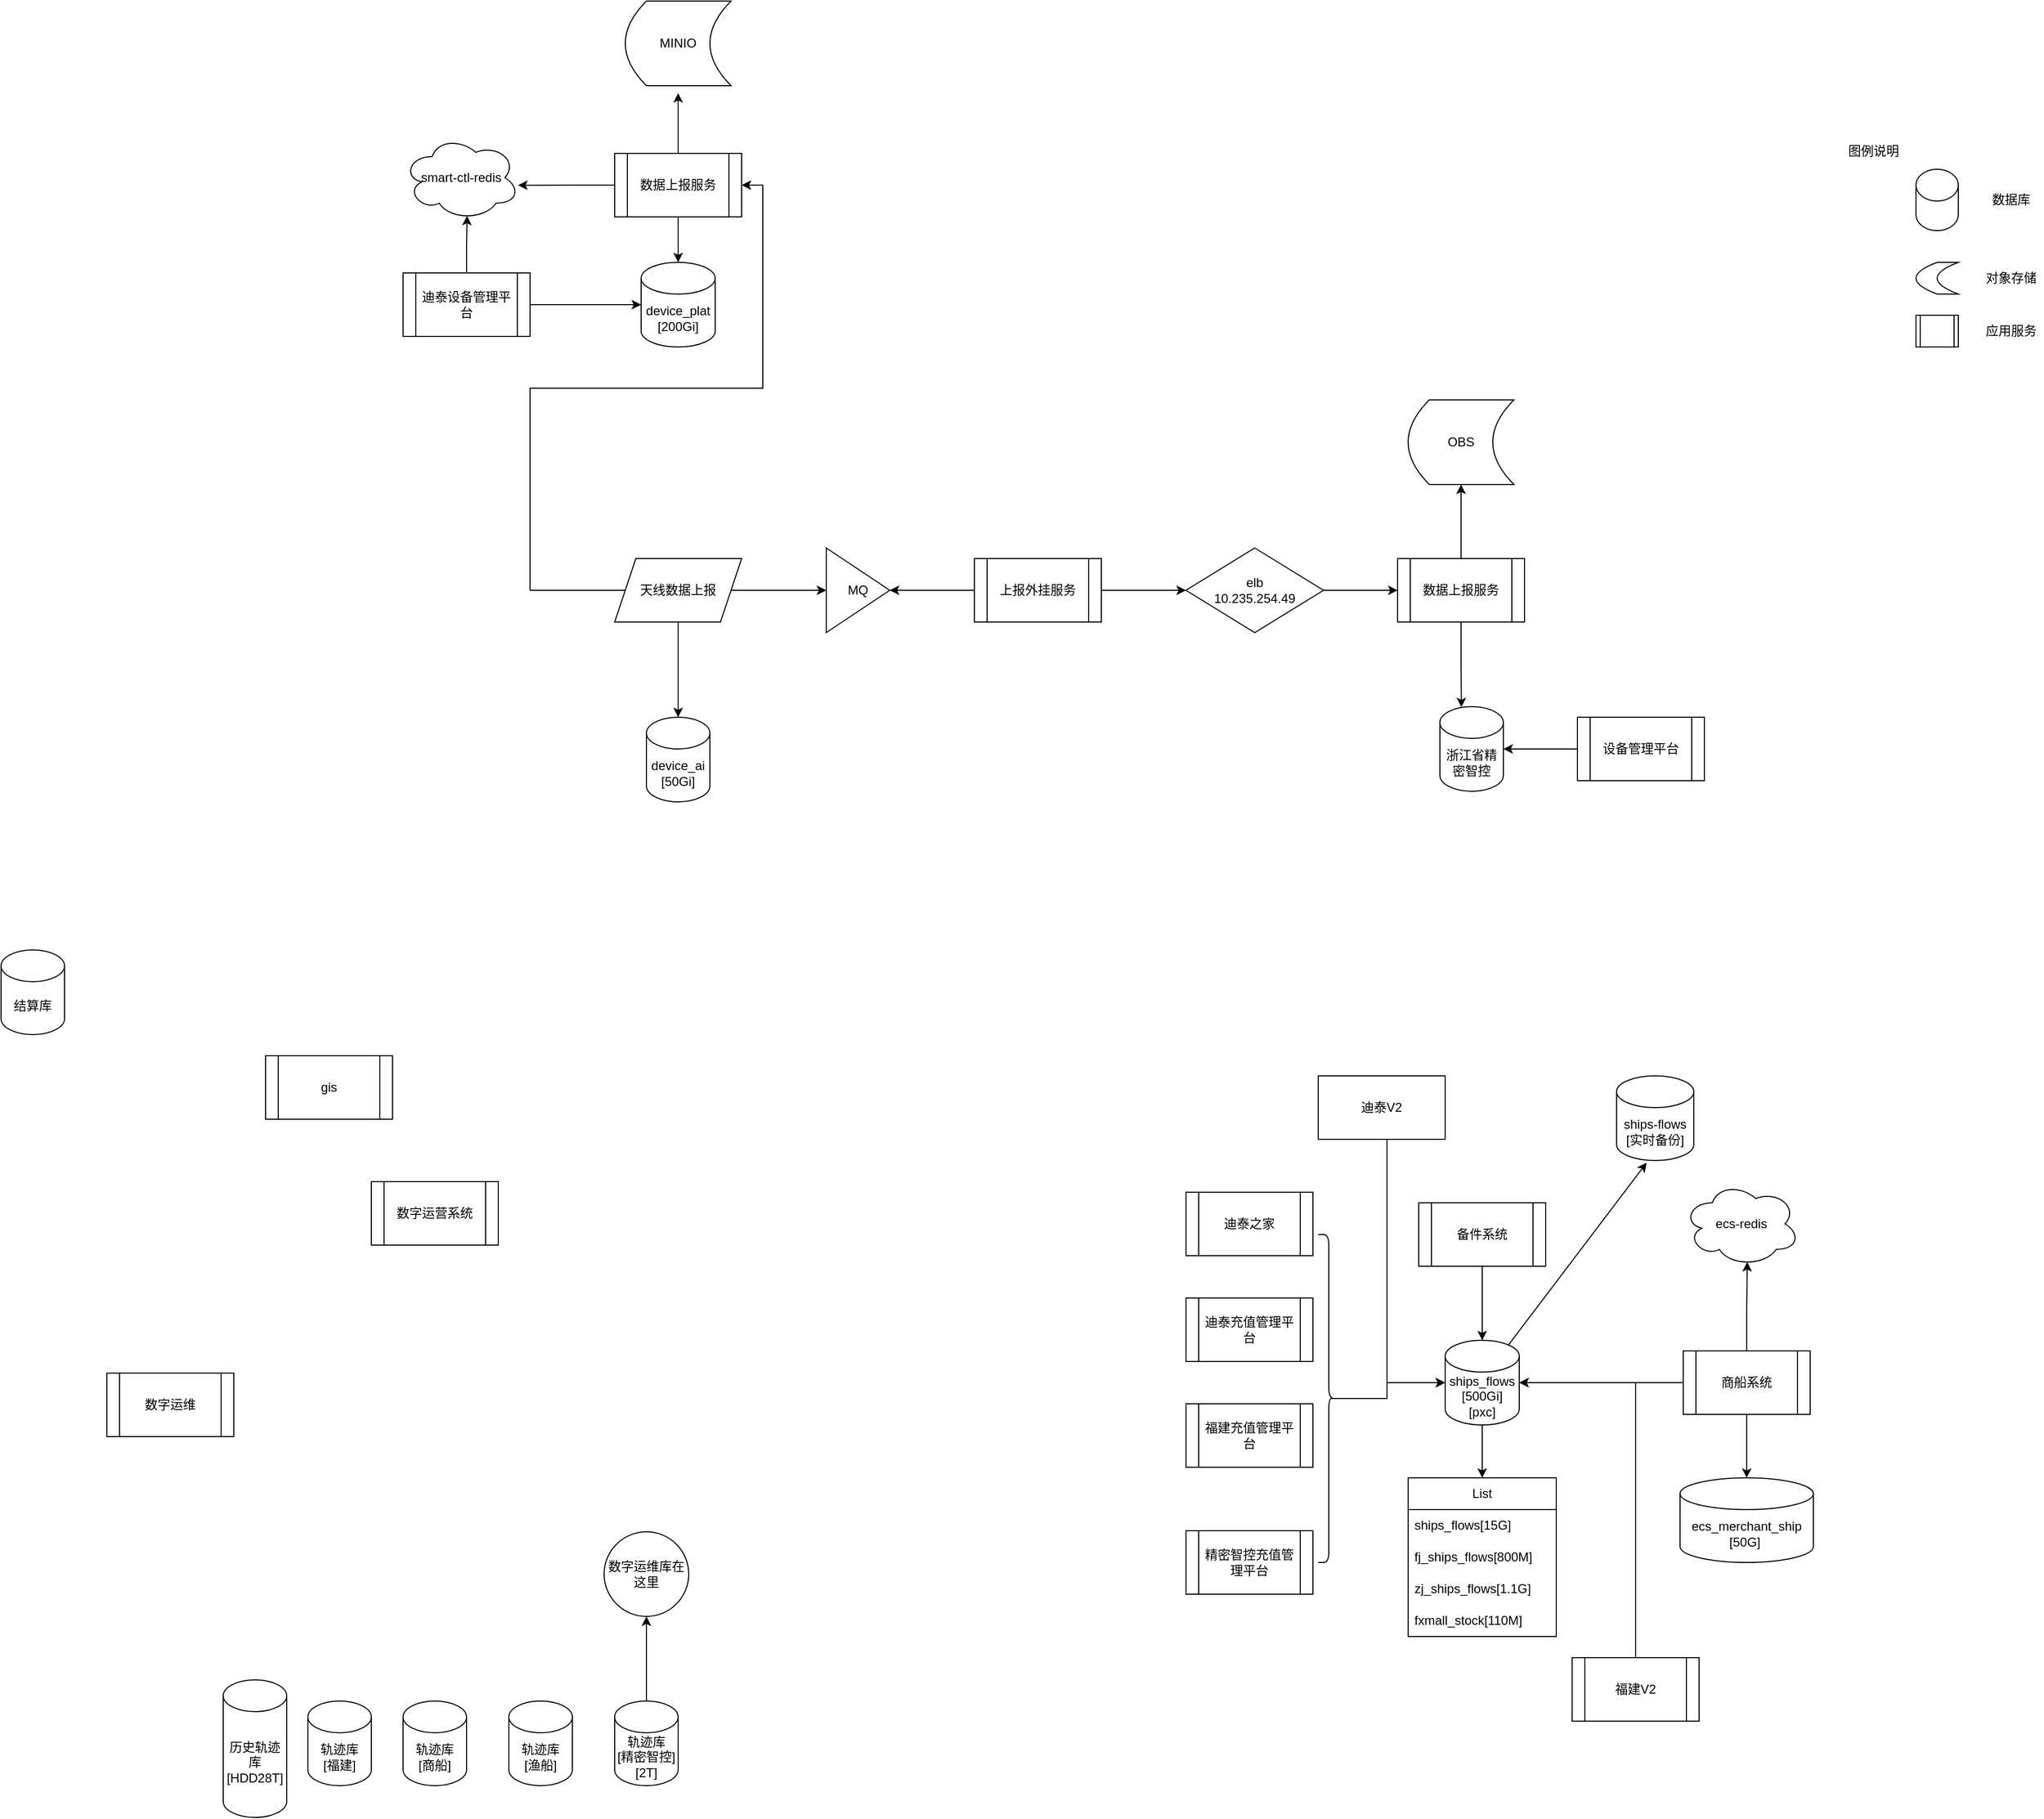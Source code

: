 <mxfile version="21.7.4" type="github">
  <diagram id="1JJ-UvxjRfw-XplDersZ" name="Page-1">
    <mxGraphModel dx="2066" dy="3066" grid="1" gridSize="10" guides="1" tooltips="1" connect="1" arrows="1" fold="1" page="1" pageScale="1" pageWidth="1169" pageHeight="827" math="0" shadow="0">
      <root>
        <mxCell id="0" />
        <mxCell id="1" parent="0" />
        <mxCell id="yJ9xiVmko6FUMowYA85W-11" style="edgeStyle=orthogonalEdgeStyle;rounded=0;orthogonalLoop=1;jettySize=auto;html=1;entryX=0.5;entryY=0;entryDx=0;entryDy=0;" parent="1" source="yJ9xiVmko6FUMowYA85W-1" target="yJ9xiVmko6FUMowYA85W-4" edge="1">
          <mxGeometry relative="1" as="geometry" />
        </mxCell>
        <mxCell id="yJ9xiVmko6FUMowYA85W-1" value="ships_flows&lt;br&gt;[500Gi]&lt;br&gt;[pxc]" style="shape=cylinder3;whiteSpace=wrap;html=1;boundedLbl=1;backgroundOutline=1;size=15;" parent="1" vertex="1">
          <mxGeometry x="1475" y="359" width="70" height="80" as="geometry" />
        </mxCell>
        <mxCell id="yJ9xiVmko6FUMowYA85W-2" value="ecs_merchant_ship&lt;div&gt;[50G]&amp;nbsp;&lt;/div&gt;" style="shape=cylinder3;whiteSpace=wrap;html=1;boundedLbl=1;backgroundOutline=1;size=15;" parent="1" vertex="1">
          <mxGeometry x="1697" y="489" width="126" height="80" as="geometry" />
        </mxCell>
        <mxCell id="yJ9xiVmko6FUMowYA85W-3" value="device_ai&lt;br&gt;[50Gi]" style="shape=cylinder3;whiteSpace=wrap;html=1;boundedLbl=1;backgroundOutline=1;size=15;" parent="1" vertex="1">
          <mxGeometry x="720" y="-230" width="60" height="80" as="geometry" />
        </mxCell>
        <mxCell id="yJ9xiVmko6FUMowYA85W-4" value="List" style="swimlane;fontStyle=0;childLayout=stackLayout;horizontal=1;startSize=30;horizontalStack=0;resizeParent=1;resizeParentMax=0;resizeLast=0;collapsible=1;marginBottom=0;whiteSpace=wrap;html=1;" parent="1" vertex="1">
          <mxGeometry x="1440" y="489" width="140" height="150" as="geometry">
            <mxRectangle x="1080" y="500" width="60" height="30" as="alternateBounds" />
          </mxGeometry>
        </mxCell>
        <mxCell id="yJ9xiVmko6FUMowYA85W-5" value="ships_flows[15G]" style="text;strokeColor=none;fillColor=none;align=left;verticalAlign=middle;spacingLeft=4;spacingRight=4;overflow=hidden;points=[[0,0.5],[1,0.5]];portConstraint=eastwest;rotatable=0;whiteSpace=wrap;html=1;" parent="yJ9xiVmko6FUMowYA85W-4" vertex="1">
          <mxGeometry y="30" width="140" height="30" as="geometry" />
        </mxCell>
        <mxCell id="yJ9xiVmko6FUMowYA85W-28" value="fj_ships_flows[800M]" style="text;strokeColor=none;fillColor=none;align=left;verticalAlign=middle;spacingLeft=4;spacingRight=4;overflow=hidden;points=[[0,0.5],[1,0.5]];portConstraint=eastwest;rotatable=0;whiteSpace=wrap;html=1;" parent="yJ9xiVmko6FUMowYA85W-4" vertex="1">
          <mxGeometry y="60" width="140" height="30" as="geometry" />
        </mxCell>
        <mxCell id="yJ9xiVmko6FUMowYA85W-6" value="zj_ships_flows[1.1G]" style="text;strokeColor=none;fillColor=none;align=left;verticalAlign=middle;spacingLeft=4;spacingRight=4;overflow=hidden;points=[[0,0.5],[1,0.5]];portConstraint=eastwest;rotatable=0;whiteSpace=wrap;html=1;" parent="yJ9xiVmko6FUMowYA85W-4" vertex="1">
          <mxGeometry y="90" width="140" height="30" as="geometry" />
        </mxCell>
        <mxCell id="yJ9xiVmko6FUMowYA85W-74" value="fxmall_stock[110M]" style="text;strokeColor=none;fillColor=none;align=left;verticalAlign=middle;spacingLeft=4;spacingRight=4;overflow=hidden;points=[[0,0.5],[1,0.5]];portConstraint=eastwest;rotatable=0;whiteSpace=wrap;html=1;" parent="yJ9xiVmko6FUMowYA85W-4" vertex="1">
          <mxGeometry y="120" width="140" height="30" as="geometry" />
        </mxCell>
        <mxCell id="yJ9xiVmko6FUMowYA85W-12" value="device_plat&lt;br&gt;[200Gi]" style="shape=cylinder3;whiteSpace=wrap;html=1;boundedLbl=1;backgroundOutline=1;size=15;" parent="1" vertex="1">
          <mxGeometry x="715" y="-660" width="70" height="80" as="geometry" />
        </mxCell>
        <mxCell id="yJ9xiVmko6FUMowYA85W-18" value="gis" style="shape=process;whiteSpace=wrap;html=1;backgroundOutline=1;" parent="1" vertex="1">
          <mxGeometry x="360" y="90" width="120" height="60" as="geometry" />
        </mxCell>
        <mxCell id="yJ9xiVmko6FUMowYA85W-41" style="edgeStyle=orthogonalEdgeStyle;rounded=0;orthogonalLoop=1;jettySize=auto;html=1;entryX=0.55;entryY=0.95;entryDx=0;entryDy=0;entryPerimeter=0;" parent="1" source="yJ9xiVmko6FUMowYA85W-19" target="yJ9xiVmko6FUMowYA85W-40" edge="1">
          <mxGeometry relative="1" as="geometry" />
        </mxCell>
        <mxCell id="yJ9xiVmko6FUMowYA85W-71" value="" style="edgeStyle=orthogonalEdgeStyle;rounded=0;orthogonalLoop=1;jettySize=auto;html=1;" parent="1" source="yJ9xiVmko6FUMowYA85W-19" target="yJ9xiVmko6FUMowYA85W-2" edge="1">
          <mxGeometry relative="1" as="geometry" />
        </mxCell>
        <mxCell id="yJ9xiVmko6FUMowYA85W-72" style="edgeStyle=orthogonalEdgeStyle;rounded=0;orthogonalLoop=1;jettySize=auto;html=1;exitX=0;exitY=0.5;exitDx=0;exitDy=0;entryX=1;entryY=0.5;entryDx=0;entryDy=0;entryPerimeter=0;" parent="1" source="yJ9xiVmko6FUMowYA85W-19" target="yJ9xiVmko6FUMowYA85W-1" edge="1">
          <mxGeometry relative="1" as="geometry" />
        </mxCell>
        <mxCell id="yJ9xiVmko6FUMowYA85W-19" value="商船系统" style="shape=process;whiteSpace=wrap;html=1;backgroundOutline=1;" parent="1" vertex="1">
          <mxGeometry x="1700" y="369" width="120" height="60" as="geometry" />
        </mxCell>
        <mxCell id="yJ9xiVmko6FUMowYA85W-75" value="" style="edgeStyle=orthogonalEdgeStyle;rounded=0;orthogonalLoop=1;jettySize=auto;html=1;" parent="1" source="yJ9xiVmko6FUMowYA85W-20" target="yJ9xiVmko6FUMowYA85W-1" edge="1">
          <mxGeometry relative="1" as="geometry" />
        </mxCell>
        <mxCell id="yJ9xiVmko6FUMowYA85W-20" value="备件系统" style="shape=process;whiteSpace=wrap;html=1;backgroundOutline=1;" parent="1" vertex="1">
          <mxGeometry x="1450" y="229" width="120" height="60" as="geometry" />
        </mxCell>
        <mxCell id="yJ9xiVmko6FUMowYA85W-21" value="轨迹库&lt;br&gt;[商船]" style="shape=cylinder3;whiteSpace=wrap;html=1;boundedLbl=1;backgroundOutline=1;size=15;" parent="1" vertex="1">
          <mxGeometry x="490" y="700" width="60" height="80" as="geometry" />
        </mxCell>
        <mxCell id="yJ9xiVmko6FUMowYA85W-22" value="轨迹库&lt;br&gt;[渔船]" style="shape=cylinder3;whiteSpace=wrap;html=1;boundedLbl=1;backgroundOutline=1;size=15;" parent="1" vertex="1">
          <mxGeometry x="590" y="700" width="60" height="80" as="geometry" />
        </mxCell>
        <mxCell id="yJ9xiVmko6FUMowYA85W-32" value="" style="edgeStyle=orthogonalEdgeStyle;rounded=0;orthogonalLoop=1;jettySize=auto;html=1;" parent="1" source="yJ9xiVmko6FUMowYA85W-29" target="yJ9xiVmko6FUMowYA85W-31" edge="1">
          <mxGeometry relative="1" as="geometry" />
        </mxCell>
        <mxCell id="yJ9xiVmko6FUMowYA85W-29" value="轨迹库&lt;br&gt;[精密智控]&lt;br&gt;[2T]" style="shape=cylinder3;whiteSpace=wrap;html=1;boundedLbl=1;backgroundOutline=1;size=15;" parent="1" vertex="1">
          <mxGeometry x="690" y="700" width="60" height="80" as="geometry" />
        </mxCell>
        <mxCell id="yJ9xiVmko6FUMowYA85W-30" value="数字运维" style="shape=process;whiteSpace=wrap;html=1;backgroundOutline=1;" parent="1" vertex="1">
          <mxGeometry x="210" y="390" width="120" height="60" as="geometry" />
        </mxCell>
        <mxCell id="yJ9xiVmko6FUMowYA85W-31" value="数字运维库在这里" style="ellipse;whiteSpace=wrap;html=1;" parent="1" vertex="1">
          <mxGeometry x="680" y="540" width="80" height="80" as="geometry" />
        </mxCell>
        <mxCell id="yJ9xiVmko6FUMowYA85W-36" value="数字运营系统" style="shape=process;whiteSpace=wrap;html=1;backgroundOutline=1;" parent="1" vertex="1">
          <mxGeometry x="460" y="209" width="120" height="60" as="geometry" />
        </mxCell>
        <mxCell id="yJ9xiVmko6FUMowYA85W-37" value="轨迹库&lt;br&gt;[福建]" style="shape=cylinder3;whiteSpace=wrap;html=1;boundedLbl=1;backgroundOutline=1;size=15;" parent="1" vertex="1">
          <mxGeometry x="400" y="700" width="60" height="80" as="geometry" />
        </mxCell>
        <mxCell id="yJ9xiVmko6FUMowYA85W-38" value="历史轨迹库&lt;br&gt;[HDD28T]&lt;br&gt;" style="shape=cylinder3;whiteSpace=wrap;html=1;boundedLbl=1;backgroundOutline=1;size=15;" parent="1" vertex="1">
          <mxGeometry x="320" y="680" width="60" height="130" as="geometry" />
        </mxCell>
        <mxCell id="yJ9xiVmko6FUMowYA85W-40" value="ecs-redis" style="ellipse;shape=cloud;whiteSpace=wrap;html=1;" parent="1" vertex="1">
          <mxGeometry x="1700" y="209" width="110" height="80" as="geometry" />
        </mxCell>
        <mxCell id="yJ9xiVmko6FUMowYA85W-45" style="edgeStyle=orthogonalEdgeStyle;rounded=0;orthogonalLoop=1;jettySize=auto;html=1;exitX=0;exitY=0.5;exitDx=0;exitDy=0;entryX=0.988;entryY=0.589;entryDx=0;entryDy=0;entryPerimeter=0;" parent="1" source="yJ9xiVmko6FUMowYA85W-42" target="yJ9xiVmko6FUMowYA85W-43" edge="1">
          <mxGeometry relative="1" as="geometry" />
        </mxCell>
        <mxCell id="yJ9xiVmko6FUMowYA85W-48" style="edgeStyle=orthogonalEdgeStyle;rounded=0;orthogonalLoop=1;jettySize=auto;html=1;" parent="1" source="yJ9xiVmko6FUMowYA85W-42" target="yJ9xiVmko6FUMowYA85W-12" edge="1">
          <mxGeometry relative="1" as="geometry" />
        </mxCell>
        <mxCell id="yJ9xiVmko6FUMowYA85W-70" style="edgeStyle=orthogonalEdgeStyle;rounded=0;orthogonalLoop=1;jettySize=auto;html=1;entryX=0.5;entryY=1.087;entryDx=0;entryDy=0;entryPerimeter=0;" parent="1" source="yJ9xiVmko6FUMowYA85W-42" target="yJ9xiVmko6FUMowYA85W-69" edge="1">
          <mxGeometry relative="1" as="geometry" />
        </mxCell>
        <mxCell id="yJ9xiVmko6FUMowYA85W-42" value="数据上报服务" style="shape=process;whiteSpace=wrap;html=1;backgroundOutline=1;" parent="1" vertex="1">
          <mxGeometry x="690" y="-763" width="120" height="60" as="geometry" />
        </mxCell>
        <mxCell id="yJ9xiVmko6FUMowYA85W-43" value="smart-ctl-redis" style="ellipse;shape=cloud;whiteSpace=wrap;html=1;" parent="1" vertex="1">
          <mxGeometry x="490" y="-780" width="110" height="80" as="geometry" />
        </mxCell>
        <mxCell id="yJ9xiVmko6FUMowYA85W-46" style="edgeStyle=orthogonalEdgeStyle;rounded=0;orthogonalLoop=1;jettySize=auto;html=1;exitX=0.5;exitY=0;exitDx=0;exitDy=0;entryX=0.55;entryY=0.95;entryDx=0;entryDy=0;entryPerimeter=0;" parent="1" source="yJ9xiVmko6FUMowYA85W-44" target="yJ9xiVmko6FUMowYA85W-43" edge="1">
          <mxGeometry relative="1" as="geometry" />
        </mxCell>
        <mxCell id="yJ9xiVmko6FUMowYA85W-49" style="edgeStyle=orthogonalEdgeStyle;rounded=0;orthogonalLoop=1;jettySize=auto;html=1;exitX=1;exitY=0.5;exitDx=0;exitDy=0;entryX=0;entryY=0.5;entryDx=0;entryDy=0;entryPerimeter=0;" parent="1" source="yJ9xiVmko6FUMowYA85W-44" target="yJ9xiVmko6FUMowYA85W-12" edge="1">
          <mxGeometry relative="1" as="geometry" />
        </mxCell>
        <mxCell id="yJ9xiVmko6FUMowYA85W-44" value="迪泰设备管理平台" style="shape=process;whiteSpace=wrap;html=1;backgroundOutline=1;" parent="1" vertex="1">
          <mxGeometry x="490" y="-650" width="120" height="60" as="geometry" />
        </mxCell>
        <mxCell id="yJ9xiVmko6FUMowYA85W-50" value="浙江省精密智控" style="shape=cylinder3;whiteSpace=wrap;html=1;boundedLbl=1;backgroundOutline=1;size=15;" parent="1" vertex="1">
          <mxGeometry x="1470" y="-240" width="60" height="80" as="geometry" />
        </mxCell>
        <mxCell id="yJ9xiVmko6FUMowYA85W-55" style="edgeStyle=orthogonalEdgeStyle;rounded=0;orthogonalLoop=1;jettySize=auto;html=1;entryX=0.339;entryY=0.007;entryDx=0;entryDy=0;entryPerimeter=0;" parent="1" source="yJ9xiVmko6FUMowYA85W-51" target="yJ9xiVmko6FUMowYA85W-50" edge="1">
          <mxGeometry relative="1" as="geometry" />
        </mxCell>
        <mxCell id="yJ9xiVmko6FUMowYA85W-68" style="edgeStyle=orthogonalEdgeStyle;rounded=0;orthogonalLoop=1;jettySize=auto;html=1;entryX=0.5;entryY=1;entryDx=0;entryDy=0;" parent="1" source="yJ9xiVmko6FUMowYA85W-51" target="yJ9xiVmko6FUMowYA85W-67" edge="1">
          <mxGeometry relative="1" as="geometry" />
        </mxCell>
        <mxCell id="yJ9xiVmko6FUMowYA85W-51" value="数据上报服务" style="shape=process;whiteSpace=wrap;html=1;backgroundOutline=1;" parent="1" vertex="1">
          <mxGeometry x="1430" y="-380" width="120" height="60" as="geometry" />
        </mxCell>
        <mxCell id="yJ9xiVmko6FUMowYA85W-56" style="edgeStyle=orthogonalEdgeStyle;rounded=0;orthogonalLoop=1;jettySize=auto;html=1;entryX=1;entryY=0.5;entryDx=0;entryDy=0;entryPerimeter=0;" parent="1" source="yJ9xiVmko6FUMowYA85W-52" target="yJ9xiVmko6FUMowYA85W-50" edge="1">
          <mxGeometry relative="1" as="geometry" />
        </mxCell>
        <mxCell id="yJ9xiVmko6FUMowYA85W-52" value="设备管理平台" style="shape=process;whiteSpace=wrap;html=1;backgroundOutline=1;" parent="1" vertex="1">
          <mxGeometry x="1600" y="-230" width="120" height="60" as="geometry" />
        </mxCell>
        <mxCell id="yJ9xiVmko6FUMowYA85W-54" style="edgeStyle=orthogonalEdgeStyle;rounded=0;orthogonalLoop=1;jettySize=auto;html=1;entryX=0;entryY=0.5;entryDx=0;entryDy=0;" parent="1" source="yJ9xiVmko6FUMowYA85W-53" target="yJ9xiVmko6FUMowYA85W-51" edge="1">
          <mxGeometry relative="1" as="geometry" />
        </mxCell>
        <mxCell id="yJ9xiVmko6FUMowYA85W-53" value="elb&lt;br&gt;10.235.254.49" style="rhombus;whiteSpace=wrap;html=1;" parent="1" vertex="1">
          <mxGeometry x="1230" y="-390" width="130" height="80" as="geometry" />
        </mxCell>
        <mxCell id="yJ9xiVmko6FUMowYA85W-63" value="" style="edgeStyle=orthogonalEdgeStyle;rounded=0;orthogonalLoop=1;jettySize=auto;html=1;" parent="1" source="yJ9xiVmko6FUMowYA85W-57" target="yJ9xiVmko6FUMowYA85W-58" edge="1">
          <mxGeometry relative="1" as="geometry" />
        </mxCell>
        <mxCell id="yJ9xiVmko6FUMowYA85W-65" value="" style="edgeStyle=orthogonalEdgeStyle;rounded=0;orthogonalLoop=1;jettySize=auto;html=1;" parent="1" source="yJ9xiVmko6FUMowYA85W-57" target="yJ9xiVmko6FUMowYA85W-42" edge="1">
          <mxGeometry relative="1" as="geometry">
            <Array as="points">
              <mxPoint x="610" y="-350" />
              <mxPoint x="610" y="-541" />
              <mxPoint x="830" y="-541" />
              <mxPoint x="830" y="-733" />
            </Array>
          </mxGeometry>
        </mxCell>
        <mxCell id="yJ9xiVmko6FUMowYA85W-66" style="edgeStyle=orthogonalEdgeStyle;rounded=0;orthogonalLoop=1;jettySize=auto;html=1;exitX=0.5;exitY=1;exitDx=0;exitDy=0;entryX=0.5;entryY=0;entryDx=0;entryDy=0;entryPerimeter=0;" parent="1" source="yJ9xiVmko6FUMowYA85W-57" target="yJ9xiVmko6FUMowYA85W-3" edge="1">
          <mxGeometry relative="1" as="geometry" />
        </mxCell>
        <mxCell id="yJ9xiVmko6FUMowYA85W-57" value="天线数据上报" style="shape=parallelogram;perimeter=parallelogramPerimeter;whiteSpace=wrap;html=1;fixedSize=1;" parent="1" vertex="1">
          <mxGeometry x="690" y="-380" width="120" height="60" as="geometry" />
        </mxCell>
        <mxCell id="yJ9xiVmko6FUMowYA85W-58" value="MQ" style="triangle;whiteSpace=wrap;html=1;" parent="1" vertex="1">
          <mxGeometry x="890" y="-390" width="60" height="80" as="geometry" />
        </mxCell>
        <mxCell id="yJ9xiVmko6FUMowYA85W-61" value="" style="edgeStyle=orthogonalEdgeStyle;rounded=0;orthogonalLoop=1;jettySize=auto;html=1;" parent="1" source="yJ9xiVmko6FUMowYA85W-59" target="yJ9xiVmko6FUMowYA85W-58" edge="1">
          <mxGeometry relative="1" as="geometry" />
        </mxCell>
        <mxCell id="yJ9xiVmko6FUMowYA85W-64" value="" style="edgeStyle=orthogonalEdgeStyle;rounded=0;orthogonalLoop=1;jettySize=auto;html=1;" parent="1" source="yJ9xiVmko6FUMowYA85W-59" target="yJ9xiVmko6FUMowYA85W-53" edge="1">
          <mxGeometry relative="1" as="geometry" />
        </mxCell>
        <mxCell id="yJ9xiVmko6FUMowYA85W-59" value="上报外挂服务" style="shape=process;whiteSpace=wrap;html=1;backgroundOutline=1;" parent="1" vertex="1">
          <mxGeometry x="1030" y="-380" width="120" height="60" as="geometry" />
        </mxCell>
        <mxCell id="yJ9xiVmko6FUMowYA85W-67" value="OBS" style="shape=dataStorage;whiteSpace=wrap;html=1;fixedSize=1;" parent="1" vertex="1">
          <mxGeometry x="1440" y="-530" width="100" height="80" as="geometry" />
        </mxCell>
        <mxCell id="yJ9xiVmko6FUMowYA85W-69" value="MINIO" style="shape=dataStorage;whiteSpace=wrap;html=1;fixedSize=1;" parent="1" vertex="1">
          <mxGeometry x="700" y="-907" width="100" height="80" as="geometry" />
        </mxCell>
        <mxCell id="yJ9xiVmko6FUMowYA85W-73" value="结算库" style="shape=cylinder3;whiteSpace=wrap;html=1;boundedLbl=1;backgroundOutline=1;size=15;" parent="1" vertex="1">
          <mxGeometry x="110" y="-10" width="60" height="80" as="geometry" />
        </mxCell>
        <mxCell id="yJ9xiVmko6FUMowYA85W-83" style="edgeStyle=orthogonalEdgeStyle;rounded=0;orthogonalLoop=1;jettySize=auto;html=1;exitX=0.1;exitY=0.5;exitDx=0;exitDy=0;exitPerimeter=0;entryX=0;entryY=0.5;entryDx=0;entryDy=0;entryPerimeter=0;" parent="1" source="yJ9xiVmko6FUMowYA85W-81" target="yJ9xiVmko6FUMowYA85W-1" edge="1">
          <mxGeometry relative="1" as="geometry">
            <Array as="points">
              <mxPoint x="1420" y="414" />
              <mxPoint x="1420" y="399" />
            </Array>
          </mxGeometry>
        </mxCell>
        <mxCell id="yJ9xiVmko6FUMowYA85W-85" value="" style="group" parent="1" vertex="1" connectable="0">
          <mxGeometry x="1230" y="219" width="145" height="380" as="geometry" />
        </mxCell>
        <mxCell id="yJ9xiVmko6FUMowYA85W-16" value="迪泰之家" style="shape=process;whiteSpace=wrap;html=1;backgroundOutline=1;" parent="yJ9xiVmko6FUMowYA85W-85" vertex="1">
          <mxGeometry width="120" height="60" as="geometry" />
        </mxCell>
        <mxCell id="yJ9xiVmko6FUMowYA85W-76" value="迪泰充值管理平台" style="shape=process;whiteSpace=wrap;html=1;backgroundOutline=1;container=0;" parent="yJ9xiVmko6FUMowYA85W-85" vertex="1">
          <mxGeometry y="100" width="120" height="60" as="geometry" />
        </mxCell>
        <mxCell id="yJ9xiVmko6FUMowYA85W-77" value="福建充值管理平台" style="shape=process;whiteSpace=wrap;html=1;backgroundOutline=1;container=0;" parent="yJ9xiVmko6FUMowYA85W-85" vertex="1">
          <mxGeometry y="200" width="120" height="60" as="geometry" />
        </mxCell>
        <mxCell id="yJ9xiVmko6FUMowYA85W-78" value="精密智控充值管理平台" style="shape=process;whiteSpace=wrap;html=1;backgroundOutline=1;container=0;" parent="yJ9xiVmko6FUMowYA85W-85" vertex="1">
          <mxGeometry y="320" width="120" height="60" as="geometry" />
        </mxCell>
        <mxCell id="yJ9xiVmko6FUMowYA85W-81" value="" style="shape=curlyBracket;whiteSpace=wrap;html=1;rounded=1;flipH=1;labelPosition=right;verticalLabelPosition=middle;align=left;verticalAlign=middle;container=0;" parent="yJ9xiVmko6FUMowYA85W-85" vertex="1">
          <mxGeometry x="125" y="40" width="20" height="310" as="geometry" />
        </mxCell>
        <mxCell id="yJ9xiVmko6FUMowYA85W-87" style="edgeStyle=orthogonalEdgeStyle;rounded=0;orthogonalLoop=1;jettySize=auto;html=1;" parent="1" source="yJ9xiVmko6FUMowYA85W-86" target="yJ9xiVmko6FUMowYA85W-1" edge="1">
          <mxGeometry relative="1" as="geometry">
            <Array as="points">
              <mxPoint x="1420" y="399" />
            </Array>
          </mxGeometry>
        </mxCell>
        <mxCell id="yJ9xiVmko6FUMowYA85W-86" value="迪泰V2" style="rounded=0;whiteSpace=wrap;html=1;" parent="1" vertex="1">
          <mxGeometry x="1355" y="109" width="120" height="60" as="geometry" />
        </mxCell>
        <mxCell id="yJ9xiVmko6FUMowYA85W-89" style="edgeStyle=orthogonalEdgeStyle;rounded=0;orthogonalLoop=1;jettySize=auto;html=1;exitX=0.5;exitY=0;exitDx=0;exitDy=0;entryX=1;entryY=0.5;entryDx=0;entryDy=0;entryPerimeter=0;" parent="1" source="yJ9xiVmko6FUMowYA85W-88" target="yJ9xiVmko6FUMowYA85W-1" edge="1">
          <mxGeometry relative="1" as="geometry" />
        </mxCell>
        <mxCell id="yJ9xiVmko6FUMowYA85W-88" value="福建V2" style="shape=process;whiteSpace=wrap;html=1;backgroundOutline=1;" parent="1" vertex="1">
          <mxGeometry x="1595" y="659" width="120" height="60" as="geometry" />
        </mxCell>
        <mxCell id="yJ9xiVmko6FUMowYA85W-92" value="图例说明" style="text;html=1;strokeColor=none;fillColor=none;align=center;verticalAlign=middle;whiteSpace=wrap;rounded=0;" parent="1" vertex="1">
          <mxGeometry x="1850" y="-780" width="60" height="30" as="geometry" />
        </mxCell>
        <mxCell id="yJ9xiVmko6FUMowYA85W-93" value="" style="shape=cylinder3;whiteSpace=wrap;html=1;boundedLbl=1;backgroundOutline=1;size=15;" parent="1" vertex="1">
          <mxGeometry x="1920" y="-748" width="40" height="58" as="geometry" />
        </mxCell>
        <mxCell id="yJ9xiVmko6FUMowYA85W-94" value="数据库" style="text;html=1;strokeColor=none;fillColor=none;align=center;verticalAlign=middle;whiteSpace=wrap;rounded=0;" parent="1" vertex="1">
          <mxGeometry x="1980" y="-734" width="60" height="30" as="geometry" />
        </mxCell>
        <mxCell id="yJ9xiVmko6FUMowYA85W-97" value="" style="shape=dataStorage;whiteSpace=wrap;html=1;fixedSize=1;" parent="1" vertex="1">
          <mxGeometry x="1920" y="-660" width="40" height="30" as="geometry" />
        </mxCell>
        <mxCell id="yJ9xiVmko6FUMowYA85W-98" value="对象存储" style="text;html=1;strokeColor=none;fillColor=none;align=center;verticalAlign=middle;whiteSpace=wrap;rounded=0;" parent="1" vertex="1">
          <mxGeometry x="1980" y="-660" width="60" height="30" as="geometry" />
        </mxCell>
        <mxCell id="yJ9xiVmko6FUMowYA85W-99" value="" style="shape=process;whiteSpace=wrap;html=1;backgroundOutline=1;" parent="1" vertex="1">
          <mxGeometry x="1920" y="-610" width="40" height="30" as="geometry" />
        </mxCell>
        <mxCell id="yJ9xiVmko6FUMowYA85W-100" value="应用服务" style="text;html=1;strokeColor=none;fillColor=none;align=center;verticalAlign=middle;whiteSpace=wrap;rounded=0;" parent="1" vertex="1">
          <mxGeometry x="1980" y="-610" width="60" height="30" as="geometry" />
        </mxCell>
        <mxCell id="Zfk1nKemQIYkyYiP94ir-1" value="ships-flows&lt;br&gt;[实时备份]" style="shape=cylinder3;whiteSpace=wrap;html=1;boundedLbl=1;backgroundOutline=1;size=15;" vertex="1" parent="1">
          <mxGeometry x="1637" y="109" width="73" height="80" as="geometry" />
        </mxCell>
        <mxCell id="Zfk1nKemQIYkyYiP94ir-6" value="" style="endArrow=classic;html=1;rounded=0;entryX=0.389;entryY=1.026;entryDx=0;entryDy=0;entryPerimeter=0;exitX=0.855;exitY=0;exitDx=0;exitDy=4.35;exitPerimeter=0;" edge="1" parent="1" source="yJ9xiVmko6FUMowYA85W-1" target="Zfk1nKemQIYkyYiP94ir-1">
          <mxGeometry width="50" height="50" relative="1" as="geometry">
            <mxPoint x="1540" y="369" as="sourcePoint" />
            <mxPoint x="1590" y="319" as="targetPoint" />
          </mxGeometry>
        </mxCell>
      </root>
    </mxGraphModel>
  </diagram>
</mxfile>
